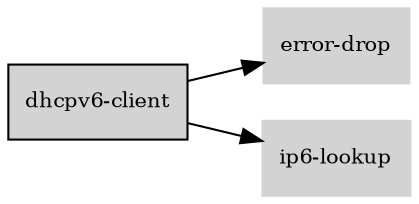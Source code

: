 digraph "dhcpv6_client_subgraph" {
  rankdir=LR;
  node [shape=box, style=filled, fontsize=10, color=lightgray, fontcolor=black, fillcolor=lightgray];
  "dhcpv6-client" [color=black, fontcolor=black, fillcolor=lightgray];
  edge [fontsize=8];
  "dhcpv6-client" -> "error-drop";
  "dhcpv6-client" -> "ip6-lookup";
}
